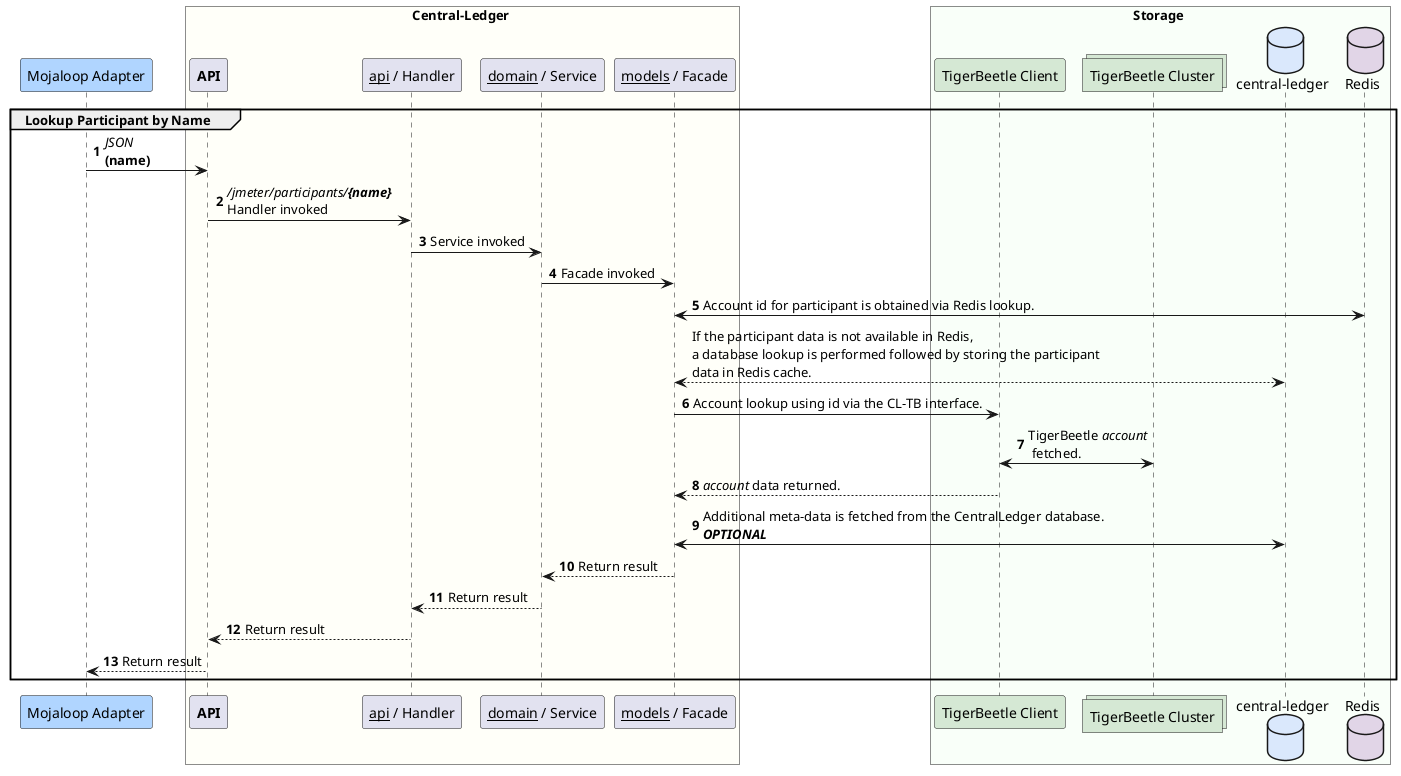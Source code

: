 @startuml

participant "Mojaloop Adapter" as dfsp #B0D5FF

box Central-Ledger #FFFFF9
    participant "**API**" as cl_api
    participant "__api__ / Handler" as cl_handler
    participant "__domain__ / Service" as cl_domain
    participant "__models__ / Facade" as cl_facade

end box

box Storage #F9FFF9
    participant "TigerBeetle Client" as tb_client #D5E8D4
    collections "TigerBeetle Cluster" as tb_nodes #D5E8D4
    database "central-ledger" as cl_db #DAE8FC
    database "Redis" as redis_cache #E1D5E7
end box

autonumber
group Lookup Participant by Name
    dfsp -> cl_api : //JSON// \n**(name)**
    cl_api -> cl_handler : ///jmeter/participants/**{name}**// \nHandler invoked
    cl_handler -> cl_domain : Service invoked
    cl_domain -> cl_facade : Facade invoked
    cl_facade <-> redis_cache : Account id for participant is obtained via Redis lookup.
    autonumber stop
    cl_facade <--> cl_db : If the participant data is not available in Redis, \na database lookup is performed followed by storing the participant\ndata in Redis cache.
    autonumber resume
    cl_facade -> tb_client : Account lookup using id via the CL-TB interface.
    tb_client <-> tb_nodes : TigerBeetle //account//\n fetched.
    tb_client --> cl_facade : //account// data returned.
    cl_facade <-> cl_db : Additional meta-data is fetched from the CentralLedger database.\n**//OPTIONAL//**
    cl_facade --> cl_domain : Return result
    cl_domain --> cl_handler : Return result
    cl_handler --> cl_api : Return result
    cl_api --> dfsp : Return result
end

@enduml
